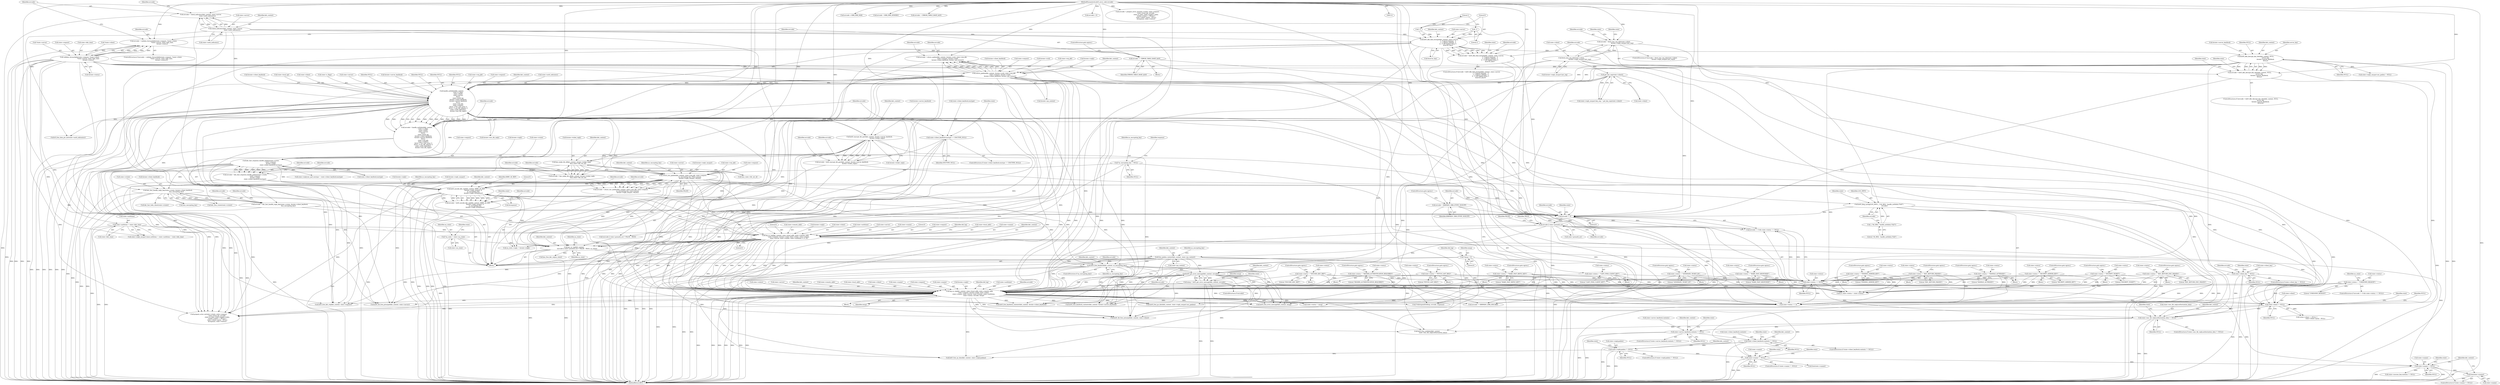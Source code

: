 digraph "0_krb5_ffb35baac6981f9e8914f8f3bffd37f284b85970@API" {
"1001057" [label="(Call,free(state->sname))"];
"1001052" [label="(Call,state->sname != NULL)"];
"1000750" [label="(Call,log_as_req(kdc_context, state->local_addr, state->remote_addr,\n               state->request, &state->reply, state->client, state->cname,\n               state->server, state->sname, state->authtime, 0, 0, 0))"];
"1000677" [label="(Call,krb5_encode_kdc_rep(kdc_context, KRB5_AS_REP,\n                                  &state->reply_encpart, 0,\n                                  as_encrypting_key,\n                                  &state->reply, &response))"];
"1000635" [label="(Call,return_enc_padata(kdc_context, state->req_pkt, state->request,\n                                as_encrypting_key, state->server,\n                                &state->reply_encpart, FALSE))"];
"1000542" [label="(Call,kau_make_tkt_id(kdc_context, &state->ticket_reply,\n                              &au_state->tkt_out_id))"];
"1000521" [label="(Call,krb5_encrypt_tkt_part(kdc_context, &state->server_keyblock,\n                                    &state->ticket_reply))"];
"1000466" [label="(Call,handle_authdata(kdc_context,\n                              state->c_flags,\n                              state->client,\n                              state->server,\n                              NULL,\n                              state->local_tgt,\n                              &state->client_keyblock,\n                              &state->server_keyblock,\n                              NULL,\n                              state->req_pkt,\n                              state->request,\n                              NULL, /* for_user_princ */\n                              NULL, /* enc_tkt_request */\n                              state->auth_indicators,\n                              &state->enc_tkt_reply))"];
"1000413" [label="(Call,return_padata(kdc_context, &state->rock, state->req_pkt,\n                            state->request, &state->reply,\n                            &state->client_keyblock, &state->pa_context))"];
"1000250" [label="(Call,krb5_dbe_decrypt_key_data(kdc_context, NULL,\n                                             server_key,\n                                             &state->server_keyblock,\n                                             NULL))"];
"1000228" [label="(Call,krb5_dbe_find_enctype(kdc_context, state->server,\n                                         -1, /* ignore keytype   */\n                                         -1, /* Ignore salttype  */\n                                         0,  /* Get highest kvno */\n                                         &server_key))"];
"1000198" [label="(Call,check_indicators(kdc_context, state->server,\n                               state->auth_indicators))"];
"1000233" [label="(Call,-1)"];
"1000235" [label="(Call,-1)"];
"1000172" [label="(Call,validate_forwardable(state->request, *state->client,\n                                        *state->server, state->kdc_time,\n                                        &state->status))"];
"1000341" [label="(Call,get_key_exp(state->client))"];
"1000307" [label="(Call,fetch_last_req_info(state->client,\n                                       &state->reply_encpart.last_req))"];
"1000574" [label="(Call,kdc_fast_response_handle_padata(state->rstate,\n                                              state->request,\n                                              &state->reply,\n                                              state->client_keyblock.enctype))"];
"1000447" [label="(Call,state->client_keyblock.enctype == ENCTYPE_NULL)"];
"1000120" [label="(Call,*as_encrypting_key = NULL)"];
"1000386" [label="(Call,state->authtime = state->kdc_time)"];
"1000852" [label="(Call,log_as_req(kdc_context, state->local_addr, state->remote_addr,\n                   state->request, &state->reply, state->client,\n                   state->cname, state->server, state->sname, state->authtime,\n                   state->status, errcode, emsg))"];
"1000837" [label="(Call,krb5_free_keyblock(kdc_context, as_encrypting_key))"];
"1000830" [label="(Call,free_padata_context(kdc_context, state->pa_context))"];
"1000817" [label="(Call,kau_as_req(kdc_context,\n              (errcode || state->preauth_err) ? FALSE : TRUE, au_state))"];
"1000144" [label="(Call,*au_state = state->au_state)"];
"1000844" [label="(Call,krb5_get_error_message(kdc_context, errcode))"];
"1000820" [label="(Call,errcode || state->preauth_err)"];
"1000789" [label="(Call,errcode != 0)"];
"1000460" [label="(Call,errcode = KRB5KDC_ERR_ETYPE_NOSUPP)"];
"1000116" [label="(MethodParameterIn,krb5_error_code errcode)"];
"1000519" [label="(Call,errcode = krb5_encrypt_tkt_part(kdc_context, &state->server_keyblock,\n                                    &state->ticket_reply))"];
"1000612" [label="(Call,errcode = kdc_fast_handle_reply_key(state->rstate, &state->client_keyblock,\n                                        &as_encrypting_key))"];
"1000614" [label="(Call,kdc_fast_handle_reply_key(state->rstate, &state->client_keyblock,\n                                        &as_encrypting_key))"];
"1000411" [label="(Call,errcode = return_padata(kdc_context, &state->rock, state->req_pkt,\n                            state->request, &state->reply,\n                            &state->client_keyblock, &state->pa_context))"];
"1000305" [label="(Call,errcode = fetch_last_req_info(state->client,\n                                       &state->reply_encpart.last_req))"];
"1000196" [label="(Call,errcode = check_indicators(kdc_context, state->server,\n                               state->auth_indicators))"];
"1000192" [label="(Call,errcode += ERROR_TABLE_BASE_krb5)"];
"1000170" [label="(Call,errcode = validate_forwardable(state->request, *state->client,\n                                        *state->server, state->kdc_time,\n                                        &state->status))"];
"1000508" [label="(Call,krb5_klog_syslog(LOG_INFO, _(\"AS_REQ : handle_authdata (%d)\"),\n                         errcode))"];
"1000510" [label="(Call,_(\"AS_REQ : handle_authdata (%d)\"))"];
"1000464" [label="(Call,errcode = handle_authdata(kdc_context,\n                              state->c_flags,\n                              state->client,\n                              state->server,\n                              NULL,\n                              state->local_tgt,\n                              &state->client_keyblock,\n                              &state->server_keyblock,\n                              NULL,\n                              state->req_pkt,\n                              state->request,\n                              NULL, /* for_user_princ */\n                              NULL, /* enc_tkt_request */\n                              state->auth_indicators,\n                              &state->enc_tkt_reply))"];
"1000248" [label="(Call,errcode = krb5_dbe_decrypt_key_data(kdc_context, NULL,\n                                             server_key,\n                                             &state->server_keyblock,\n                                             NULL))"];
"1000675" [label="(Call,errcode = krb5_encode_kdc_rep(kdc_context, KRB5_AS_REP,\n                                  &state->reply_encpart, 0,\n                                  as_encrypting_key,\n                                  &state->reply, &response))"];
"1000226" [label="(Call,errcode = krb5_dbe_find_enctype(kdc_context, state->server,\n                                         -1, /* ignore keytype   */\n                                         -1, /* Ignore salttype  */\n                                         0,  /* Get highest kvno */\n                                         &server_key))"];
"1000572" [label="(Call,errcode = kdc_fast_response_handle_padata(state->rstate,\n                                              state->request,\n                                              &state->reply,\n                                              state->client_keyblock.enctype))"];
"1000633" [label="(Call,errcode = return_enc_padata(kdc_context, state->req_pkt, state->request,\n                                as_encrypting_key, state->server,\n                                &state->reply_encpart, FALSE))"];
"1000540" [label="(Call,errcode = kau_make_tkt_id(kdc_context, &state->ticket_reply,\n                              &au_state->tkt_out_id))"];
"1000655" [label="(Call,state->status = \"KDC_RETURN_ENC_PADATA\")"];
"1000714" [label="(Call,state->status = \"ENCODE_KDC_REP\")"];
"1000209" [label="(Call,state->status = \"HIGHER_AUTHENTICATION_REQUIRED\")"];
"1000318" [label="(Call,state->status = \"FETCH_LAST_REQ\")"];
"1000627" [label="(Call,state->status = \"MAKE_FAST_REPLY_KEY\")"];
"1000555" [label="(Call,state->status = \"GENERATE_TICKET_ID\")"];
"1000593" [label="(Call,state->status = \"MAKE_FAST_RESPONSE\")"];
"1000797" [label="(Call,state->status = \"UNKNOWN_REASON\")"];
"1000241" [label="(Call,state->status = \"FINDING_SERVER_KEY\")"];
"1000440" [label="(Call,state->status = \"KDC_RETURN_PADATA\")"];
"1000455" [label="(Call,state->status = \"CANT_FIND_CLIENT_KEY\")"];
"1000792" [label="(Call,state->status == NULL)"];
"1000513" [label="(Call,state->status = \"HANDLE_AUTHDATA\")"];
"1000260" [label="(Call,state->status = \"DECRYPT_SERVER_KEY\")"];
"1000534" [label="(Call,state->status = \"ENCRYPT_TICKET\")"];
"1000693" [label="(Call,state->client_key != NULL)"];
"1000842" [label="(Call,emsg = krb5_get_error_message(kdc_context, errcode))"];
"1000128" [label="(Call,*emsg = 0)"];
"1001042" [label="(Call,state->cname != NULL)"];
"1001014" [label="(Call,state->reply.padata != NULL)"];
"1001000" [label="(Call,state->client_keyblock.contents != NULL)"];
"1000986" [label="(Call,state->server_keyblock.contents != NULL)"];
"1000971" [label="(Call,state->enc_tkt_reply.authorization_data != NULL)"];
"1000944" [label="(Call,state->client != NULL)"];
"1000697" [label="(Identifier,NULL)"];
"1000790" [label="(Identifier,errcode)"];
"1000612" [label="(Call,errcode = kdc_fast_handle_reply_key(state->rstate, &state->client_keyblock,\n                                        &as_encrypting_key))"];
"1000598" [label="(ControlStructure,goto egress;)"];
"1000979" [label="(Identifier,kdc_context)"];
"1000245" [label="(Literal,\"FINDING_SERVER_KEY\")"];
"1000191" [label="(Block,)"];
"1001147" [label="(Call,krb5_free_kdc_req(kdc_context, state->request))"];
"1000320" [label="(Identifier,state)"];
"1000448" [label="(Call,state->client_keyblock.enctype)"];
"1000176" [label="(Call,*state->client)"];
"1001056" [label="(Identifier,NULL)"];
"1000490" [label="(Call,state->req_pkt)"];
"1000542" [label="(Call,kau_make_tkt_id(kdc_context, &state->ticket_reply,\n                              &au_state->tkt_out_id))"];
"1000830" [label="(Call,free_padata_context(kdc_context, state->pa_context))"];
"1000514" [label="(Call,state->status)"];
"1000196" [label="(Call,errcode = check_indicators(kdc_context, state->server,\n                               state->auth_indicators))"];
"1000882" [label="(Call,state->status)"];
"1000614" [label="(Call,kdc_fast_handle_reply_key(state->rstate, &state->client_keyblock,\n                                        &as_encrypting_key))"];
"1001047" [label="(Call,free(state->cname))"];
"1000508" [label="(Call,krb5_klog_syslog(LOG_INFO, _(\"AS_REQ : handle_authdata (%d)\"),\n                         errcode))"];
"1000817" [label="(Call,kau_as_req(kdc_context,\n              (errcode || state->preauth_err) ? FALSE : TRUE, au_state))"];
"1000306" [label="(Identifier,errcode)"];
"1000493" [label="(Call,state->request)"];
"1000702" [label="(Identifier,state)"];
"1000636" [label="(Identifier,kdc_context)"];
"1000782" [label="(Literal,0)"];
"1000986" [label="(Call,state->server_keyblock.contents != NULL)"];
"1000541" [label="(Identifier,errcode)"];
"1000574" [label="(Call,kdc_fast_response_handle_padata(state->rstate,\n                                              state->request,\n                                              &state->reply,\n                                              state->client_keyblock.enctype))"];
"1000535" [label="(Call,state->status)"];
"1000456" [label="(Call,state->status)"];
"1001000" [label="(Call,state->client_keyblock.contents != NULL)"];
"1000464" [label="(Call,errcode = handle_authdata(kdc_context,\n                              state->c_flags,\n                              state->client,\n                              state->server,\n                              NULL,\n                              state->local_tgt,\n                              &state->client_keyblock,\n                              &state->server_keyblock,\n                              NULL,\n                              state->req_pkt,\n                              state->request,\n                              NULL, /* for_user_princ */\n                              NULL, /* enc_tkt_request */\n                              state->auth_indicators,\n                              &state->enc_tkt_reply))"];
"1000318" [label="(Call,state->status = \"FETCH_LAST_REQ\")"];
"1000971" [label="(Call,state->enc_tkt_reply.authorization_data != NULL)"];
"1000572" [label="(Call,errcode = kdc_fast_response_handle_padata(state->rstate,\n                                              state->request,\n                                              &state->reply,\n                                              state->client_keyblock.enctype))"];
"1001077" [label="(Call,state->session_key.contents != NULL)"];
"1000411" [label="(Call,errcode = return_padata(kdc_context, &state->rock, state->req_pkt,\n                            state->request, &state->reply,\n                            &state->client_keyblock, &state->pa_context))"];
"1000989" [label="(Identifier,state)"];
"1000662" [label="(Call,kdc_fast_hide_client(state->rstate))"];
"1000387" [label="(Call,state->authtime)"];
"1000507" [label="(Block,)"];
"1000651" [label="(Identifier,FALSE)"];
"1001001" [label="(Call,state->client_keyblock.contents)"];
"1000825" [label="(Identifier,FALSE)"];
"1000622" [label="(Call,&as_encrypting_key)"];
"1000130" [label="(Literal,0)"];
"1001021" [label="(Call,krb5_free_pa_data(kdc_context, state->reply.padata))"];
"1001046" [label="(Identifier,NULL)"];
"1000169" [label="(ControlStructure,if ((errcode = validate_forwardable(state->request, *state->client,\n                                        *state->server, state->kdc_time,\n                                        &state->status))))"];
"1000827" [label="(Identifier,au_state)"];
"1000828" [label="(Call,kau_free_kdc_req(au_state))"];
"1000692" [label="(ControlStructure,if (state->client_key != NULL))"];
"1000926" [label="(Call,prepare_error_as(state->rstate, state->request,\n                                       state->local_tgt, errcode,\n                                       state->e_data, state->typed_e_data,\n                                       ((state->client != NULL) ?\n                                        state->client->princ : NULL),\n                                       &response, state->status))"];
"1000945" [label="(Call,state->client)"];
"1000822" [label="(Call,state->preauth_err)"];
"1000429" [label="(Call,&state->client_keyblock)"];
"1000195" [label="(ControlStructure,goto egress;)"];
"1000467" [label="(Identifier,kdc_context)"];
"1000758" [label="(Call,state->request)"];
"1000180" [label="(Call,*state->server)"];
"1000453" [label="(Identifier,ENCTYPE_NULL)"];
"1000253" [label="(Identifier,server_key)"];
"1000120" [label="(Call,*as_encrypting_key = NULL)"];
"1000446" [label="(ControlStructure,if (state->client_keyblock.enctype == ENCTYPE_NULL))"];
"1001015" [label="(Call,state->reply.padata)"];
"1000460" [label="(Call,errcode = KRB5KDC_ERR_ETYPE_NOSUPP)"];
"1000578" [label="(Call,state->request)"];
"1000832" [label="(Call,state->pa_context)"];
"1000543" [label="(Identifier,kdc_context)"];
"1000197" [label="(Identifier,errcode)"];
"1000433" [label="(Call,&state->pa_context)"];
"1001034" [label="(Call,krb5_free_pa_data(kdc_context, state->reply_encpart.enc_padata))"];
"1000265" [label="(ControlStructure,goto egress;)"];
"1001061" [label="(Call,krb5_db_free_principal(kdc_context, state->client))"];
"1000675" [label="(Call,errcode = krb5_encode_kdc_rep(kdc_context, KRB5_AS_REP,\n                                  &state->reply_encpart, 0,\n                                  as_encrypting_key,\n                                  &state->reply, &response))"];
"1000836" [label="(Identifier,as_encrypting_key)"];
"1000506" [label="(Identifier,errcode)"];
"1000517" [label="(Literal,\"HANDLE_AUTHDATA\")"];
"1000838" [label="(Identifier,kdc_context)"];
"1000918" [label="(Call,errcode > KRB_ERR_MAX)"];
"1000802" [label="(Call,au_state->status = state->status)"];
"1000511" [label="(Literal,\"AS_REQ : handle_authdata (%d)\")"];
"1000210" [label="(Call,state->status)"];
"1000258" [label="(Identifier,NULL)"];
"1000593" [label="(Call,state->status = \"MAKE_FAST_RESPONSE\")"];
"1000943" [label="(Call,(state->client != NULL) ?\n                                        state->client->princ : NULL)"];
"1000305" [label="(Call,errcode = fetch_last_req_info(state->client,\n                                       &state->reply_encpart.last_req))"];
"1000404" [label="(Call,state->reply_encpart.enc_padata = NULL)"];
"1000694" [label="(Call,state->client_key)"];
"1000241" [label="(Call,state->status = \"FINDING_SERVER_KEY\")"];
"1000238" [label="(Call,&server_key)"];
"1001143" [label="(Call,kdc_free_rstate(state->rstate))"];
"1000573" [label="(Identifier,errcode)"];
"1000145" [label="(Identifier,au_state)"];
"1000319" [label="(Call,state->status)"];
"1000521" [label="(Call,krb5_encrypt_tkt_part(kdc_context, &state->server_keyblock,\n                                    &state->ticket_reply))"];
"1000171" [label="(Identifier,errcode)"];
"1001003" [label="(Identifier,state)"];
"1000678" [label="(Identifier,kdc_context)"];
"1001017" [label="(Identifier,state)"];
"1000851" [label="(Block,)"];
"1000422" [label="(Call,state->request)"];
"1000655" [label="(Call,state->status = \"KDC_RETURN_ENC_PADATA\")"];
"1000250" [label="(Call,krb5_dbe_decrypt_key_data(kdc_context, NULL,\n                                             server_key,\n                                             &state->server_keyblock,\n                                             NULL))"];
"1000498" [label="(Call,state->auth_indicators)"];
"1001152" [label="(Call,k5_free_data_ptr_list(state->auth_indicators))"];
"1001051" [label="(ControlStructure,if (state->sname != NULL))"];
"1000654" [label="(Block,)"];
"1000125" [label="(Identifier,response)"];
"1000229" [label="(Identifier,kdc_context)"];
"1000625" [label="(Identifier,errcode)"];
"1000254" [label="(Call,&state->server_keyblock)"];
"1000390" [label="(Call,state->kdc_time)"];
"1000440" [label="(Call,state->status = \"KDC_RETURN_PADATA\")"];
"1001058" [label="(Call,state->sname)"];
"1000873" [label="(Call,state->server)"];
"1000804" [label="(Identifier,au_state)"];
"1001049" [label="(Identifier,state)"];
"1000853" [label="(Identifier,kdc_context)"];
"1001053" [label="(Call,state->sname)"];
"1000512" [label="(Identifier,errcode)"];
"1000789" [label="(Call,errcode != 0)"];
"1000794" [label="(Identifier,state)"];
"1000591" [label="(Identifier,errcode)"];
"1000515" [label="(Identifier,state)"];
"1000676" [label="(Identifier,errcode)"];
"1001007" [label="(Call,krb5_free_keyblock_contents(kdc_context, &state->client_keyblock))"];
"1000599" [label="(Call,state->reply.enc_part.enctype = state->client_keyblock.enctype)"];
"1000679" [label="(Identifier,KRB5_AS_REP)"];
"1000784" [label="(Identifier,did_log)"];
"1000555" [label="(Call,state->status = \"GENERATE_TICKET_ID\")"];
"1000236" [label="(Literal,1)"];
"1000510" [label="(Call,_(\"AS_REQ : handle_authdata (%d)\"))"];
"1000323" [label="(ControlStructure,goto egress;)"];
"1001014" [label="(Call,state->reply.padata != NULL)"];
"1000307" [label="(Call,fetch_last_req_info(state->client,\n                                       &state->reply_encpart.last_req))"];
"1000695" [label="(Identifier,state)"];
"1000752" [label="(Call,state->local_addr)"];
"1000597" [label="(Literal,\"MAKE_FAST_RESPONSE\")"];
"1000826" [label="(Identifier,TRUE)"];
"1000259" [label="(Block,)"];
"1000846" [label="(Identifier,errcode)"];
"1001059" [label="(Identifier,state)"];
"1000117" [label="(Block,)"];
"1000921" [label="(Call,errcode = KRB_ERR_GENERIC)"];
"1000240" [label="(Block,)"];
"1000457" [label="(Identifier,state)"];
"1000129" [label="(Identifier,emsg)"];
"1000999" [label="(ControlStructure,if (state->client_keyblock.contents != NULL))"];
"1001041" [label="(ControlStructure,if (state->cname != NULL))"];
"1000225" [label="(ControlStructure,if ((errcode = krb5_dbe_find_enctype(kdc_context, state->server,\n                                         -1, /* ignore keytype   */\n                                         -1, /* Ignore salttype  */\n                                         0,  /* Get highest kvno */\n                                         &server_key))))"];
"1000187" [label="(Call,&state->status)"];
"1000774" [label="(Call,state->sname)"];
"1000481" [label="(Call,&state->client_keyblock)"];
"1000712" [label="(Identifier,errcode)"];
"1000445" [label="(ControlStructure,goto egress;)"];
"1000713" [label="(Block,)"];
"1000264" [label="(Literal,\"DECRYPT_SERVER_KEY\")"];
"1001042" [label="(Call,state->cname != NULL)"];
"1001057" [label="(Call,free(state->sname))"];
"1000466" [label="(Call,handle_authdata(kdc_context,\n                              state->c_flags,\n                              state->client,\n                              state->server,\n                              NULL,\n                              state->local_tgt,\n                              &state->client_keyblock,\n                              &state->server_keyblock,\n                              NULL,\n                              state->req_pkt,\n                              state->request,\n                              NULL, /* for_user_princ */\n                              NULL, /* enc_tkt_request */\n                              state->auth_indicators,\n                              &state->enc_tkt_reply))"];
"1000519" [label="(Call,errcode = krb5_encrypt_tkt_part(kdc_context, &state->server_keyblock,\n                                    &state->ticket_reply))"];
"1000581" [label="(Call,&state->reply)"];
"1000796" [label="(Identifier,NULL)"];
"1000900" [label="(Call,state->status = emsg)"];
"1000977" [label="(Identifier,NULL)"];
"1000791" [label="(Literal,0)"];
"1001066" [label="(Call,krb5_db_free_principal(kdc_context, state->server))"];
"1000653" [label="(Identifier,errcode)"];
"1000459" [label="(Literal,\"CANT_FIND_CLIENT_KEY\")"];
"1000146" [label="(Call,state->au_state)"];
"1000539" [label="(ControlStructure,goto egress;)"];
"1000554" [label="(Block,)"];
"1000415" [label="(Call,&state->rock)"];
"1000465" [label="(Identifier,errcode)"];
"1000751" [label="(Identifier,kdc_context)"];
"1000447" [label="(Call,state->client_keyblock.enctype == ENCTYPE_NULL)"];
"1000857" [label="(Call,state->remote_addr)"];
"1000262" [label="(Identifier,state)"];
"1000910" [label="(Call,errcode -= ERROR_TABLE_BASE_krb5)"];
"1000787" [label="(ControlStructure,if (errcode != 0 && state->status == NULL))"];
"1000951" [label="(Identifier,state)"];
"1000341" [label="(Call,get_key_exp(state->client))"];
"1000631" [label="(Literal,\"MAKE_FAST_REPLY_KEY\")"];
"1000462" [label="(Identifier,KRB5KDC_ERR_ETYPE_NOSUPP)"];
"1000173" [label="(Call,state->request)"];
"1001020" [label="(Identifier,NULL)"];
"1000829" [label="(Identifier,au_state)"];
"1000335" [label="(Call,state->reply_encpart.key_exp = get_key_exp(state->client))"];
"1000985" [label="(ControlStructure,if (state->server_keyblock.contents != NULL))"];
"1000193" [label="(Identifier,errcode)"];
"1000252" [label="(Identifier,NULL)"];
"1000718" [label="(Literal,\"ENCODE_KDC_REP\")"];
"1000993" [label="(Call,krb5_free_keyblock_contents(kdc_context, &state->server_keyblock))"];
"1000684" [label="(Literal,0)"];
"1000837" [label="(Call,krb5_free_keyblock(kdc_context, as_encrypting_key))"];
"1000970" [label="(ControlStructure,if (state->enc_tkt_reply.authorization_data != NULL))"];
"1000972" [label="(Call,state->enc_tkt_reply.authorization_data)"];
"1000441" [label="(Call,state->status)"];
"1001022" [label="(Identifier,kdc_context)"];
"1000659" [label="(Literal,\"KDC_RETURN_ENC_PADATA\")"];
"1000780" [label="(Literal,0)"];
"1000150" [label="(Identifier,state)"];
"1000249" [label="(Identifier,errcode)"];
"1000478" [label="(Call,state->local_tgt)"];
"1000378" [label="(Call,state->reply_encpart.times.authtime = state->authtime = state->kdc_time)"];
"1000538" [label="(Literal,\"ENCRYPT_TICKET\")"];
"1000915" [label="(Call,errcode < 0)"];
"1000954" [label="(Identifier,NULL)"];
"1000686" [label="(Call,&state->reply)"];
"1000992" [label="(Identifier,NULL)"];
"1000854" [label="(Call,state->local_addr)"];
"1000471" [label="(Call,state->client)"];
"1000230" [label="(Call,state->server)"];
"1000419" [label="(Call,state->req_pkt)"];
"1000172" [label="(Call,validate_forwardable(state->request, *state->client,\n                                        *state->server, state->kdc_time,\n                                        &state->status))"];
"1000327" [label="(Identifier,state)"];
"1000843" [label="(Identifier,emsg)"];
"1000438" [label="(Identifier,errcode)"];
"1000840" [label="(ControlStructure,if (errcode))"];
"1000228" [label="(Call,krb5_dbe_find_enctype(kdc_context, state->server,\n                                         -1, /* ignore keytype   */\n                                         -1, /* Ignore salttype  */\n                                         0,  /* Get highest kvno */\n                                         &server_key))"];
"1000844" [label="(Call,krb5_get_error_message(kdc_context, errcode))"];
"1000594" [label="(Call,state->status)"];
"1000522" [label="(Identifier,kdc_context)"];
"1000613" [label="(Identifier,errcode)"];
"1000627" [label="(Call,state->status = \"MAKE_FAST_REPLY_KEY\")"];
"1000820" [label="(Call,errcode || state->preauth_err)"];
"1000518" [label="(ControlStructure,goto egress;)"];
"1000755" [label="(Call,state->remote_addr)"];
"1000867" [label="(Call,state->client)"];
"1000559" [label="(Literal,\"GENERATE_TICKET_ID\")"];
"1000261" [label="(Call,state->status)"];
"1000243" [label="(Identifier,state)"];
"1000532" [label="(Identifier,errcode)"];
"1000978" [label="(Call,krb5_free_authdata(kdc_context,\n                           state->enc_tkt_reply.authorization_data))"];
"1000203" [label="(Call,state->auth_indicators)"];
"1000761" [label="(Call,&state->reply)"];
"1000468" [label="(Call,state->c_flags)"];
"1000842" [label="(Call,emsg = krb5_get_error_message(kdc_context, errcode))"];
"1000412" [label="(Identifier,errcode)"];
"1000523" [label="(Call,&state->server_keyblock)"];
"1000260" [label="(Call,state->status = \"DECRYPT_SERVER_KEY\")"];
"1000184" [label="(Call,state->kdc_time)"];
"1000715" [label="(Call,state->status)"];
"1000797" [label="(Call,state->status = \"UNKNOWN_REASON\")"];
"1000643" [label="(Identifier,as_encrypting_key)"];
"1000235" [label="(Call,-1)"];
"1000906" [label="(Call,errcode != KRB5KDC_ERR_DISCARD)"];
"1000474" [label="(Call,state->server)"];
"1000342" [label="(Call,state->client)"];
"1000634" [label="(Identifier,errcode)"];
"1000948" [label="(Identifier,NULL)"];
"1000311" [label="(Call,&state->reply_encpart.last_req)"];
"1000845" [label="(Identifier,kdc_context)"];
"1000852" [label="(Call,log_as_req(kdc_context, state->local_addr, state->remote_addr,\n                   state->request, &state->reply, state->client,\n                   state->cname, state->server, state->sname, state->authtime,\n                   state->status, errcode, emsg))"];
"1001043" [label="(Call,state->cname)"];
"1000798" [label="(Call,state->status)"];
"1000628" [label="(Call,state->status)"];
"1000209" [label="(Call,state->status = \"HIGHER_AUTHENTICATION_REQUIRED\")"];
"1000553" [label="(Identifier,errcode)"];
"1000849" [label="(Identifier,state)"];
"1000322" [label="(Literal,\"FETCH_LAST_REQ\")"];
"1000585" [label="(Call,state->client_keyblock.enctype)"];
"1000477" [label="(Identifier,NULL)"];
"1000987" [label="(Call,state->server_keyblock.contents)"];
"1000560" [label="(ControlStructure,goto egress;)"];
"1001031" [label="(Identifier,state)"];
"1000513" [label="(Call,state->status = \"HANDLE_AUTHDATA\")"];
"1000509" [label="(Identifier,LOG_INFO)"];
"1000592" [label="(Block,)"];
"1000248" [label="(Call,errcode = krb5_dbe_decrypt_key_data(kdc_context, NULL,\n                                             server_key,\n                                             &state->server_keyblock,\n                                             NULL))"];
"1000198" [label="(Call,check_indicators(kdc_context, state->server,\n                               state->auth_indicators))"];
"1000269" [label="(Identifier,state)"];
"1000765" [label="(Call,state->client)"];
"1000821" [label="(Identifier,errcode)"];
"1000386" [label="(Call,state->authtime = state->kdc_time)"];
"1000894" [label="(Call,state->status == 0)"];
"1000870" [label="(Call,state->cname)"];
"1000425" [label="(Call,&state->reply)"];
"1000924" [label="(Call,errcode = prepare_error_as(state->rstate, state->request,\n                                       state->local_tgt, errcode,\n                                       state->e_data, state->typed_e_data,\n                                       ((state->client != NULL) ?\n                                        state->client->princ : NULL),\n                                       &response, state->status))"];
"1000967" [label="(Call,krb5_free_error_message(kdc_context, emsg))"];
"1000685" [label="(Identifier,as_encrypting_key)"];
"1000788" [label="(Call,errcode != 0 && state->status == NULL)"];
"1000886" [label="(Identifier,emsg)"];
"1000533" [label="(Block,)"];
"1000208" [label="(Block,)"];
"1000548" [label="(Call,&au_state->tkt_out_id)"];
"1000308" [label="(Call,state->client)"];
"1001162" [label="(Call,(*oldrespond)(oldarg, errcode, response))"];
"1000414" [label="(Identifier,kdc_context)"];
"1000226" [label="(Call,errcode = krb5_dbe_find_enctype(kdc_context, state->server,\n                                         -1, /* ignore keytype   */\n                                         -1, /* Ignore salttype  */\n                                         0,  /* Get highest kvno */\n                                         &server_key))"];
"1000455" [label="(Call,state->status = \"CANT_FIND_CLIENT_KEY\")"];
"1000501" [label="(Call,&state->enc_tkt_reply)"];
"1001054" [label="(Identifier,state)"];
"1000644" [label="(Call,state->server)"];
"1000116" [label="(MethodParameterIn,krb5_error_code errcode)"];
"1000461" [label="(Identifier,errcode)"];
"1000618" [label="(Call,&state->client_keyblock)"];
"1000213" [label="(Literal,\"HIGHER_AUTHENTICATION_REQUIRED\")"];
"1000777" [label="(Call,state->authtime)"];
"1000199" [label="(Identifier,kdc_context)"];
"1000818" [label="(Identifier,kdc_context)"];
"1000192" [label="(Call,errcode += ERROR_TABLE_BASE_krb5)"];
"1000656" [label="(Call,state->status)"];
"1000831" [label="(Identifier,kdc_context)"];
"1000750" [label="(Call,log_as_req(kdc_context, state->local_addr, state->remote_addr,\n               state->request, &state->reply, state->client, state->cname,\n               state->server, state->sname, state->authtime, 0, 0, 0))"];
"1000527" [label="(Call,&state->ticket_reply)"];
"1000304" [label="(ControlStructure,if ((errcode = fetch_last_req_info(state->client,\n                                       &state->reply_encpart.last_req))))"];
"1000439" [label="(Block,)"];
"1000994" [label="(Identifier,kdc_context)"];
"1000677" [label="(Call,krb5_encode_kdc_rep(kdc_context, KRB5_AS_REP,\n                                  &state->reply_encpart, 0,\n                                  as_encrypting_key,\n                                  &state->reply, &response))"];
"1000485" [label="(Call,&state->server_keyblock)"];
"1000801" [label="(Literal,\"UNKNOWN_REASON\")"];
"1000860" [label="(Call,state->request)"];
"1000463" [label="(ControlStructure,goto egress;)"];
"1000876" [label="(Call,state->sname)"];
"1000534" [label="(Call,state->status = \"ENCRYPT_TICKET\")"];
"1000771" [label="(Call,state->server)"];
"1000540" [label="(Call,errcode = kau_make_tkt_id(kdc_context, &state->ticket_reply,\n                              &au_state->tkt_out_id))"];
"1000497" [label="(Identifier,NULL)"];
"1000454" [label="(Block,)"];
"1000693" [label="(Call,state->client_key != NULL)"];
"1000863" [label="(Call,&state->reply)"];
"1000793" [label="(Call,state->status)"];
"1000635" [label="(Call,return_enc_padata(kdc_context, state->req_pkt, state->request,\n                                as_encrypting_key, state->server,\n                                &state->reply_encpart, FALSE))"];
"1000719" [label="(ControlStructure,goto egress;)"];
"1000647" [label="(Call,&state->reply_encpart)"];
"1000170" [label="(Call,errcode = validate_forwardable(state->request, *state->client,\n                                        *state->server, state->kdc_time,\n                                        &state->status))"];
"1000660" [label="(ControlStructure,goto egress;)"];
"1001166" [label="(MethodReturn,RET)"];
"1000944" [label="(Call,state->client != NULL)"];
"1000835" [label="(ControlStructure,if (as_encrypting_key))"];
"1000714" [label="(Call,state->status = \"ENCODE_KDC_REP\")"];
"1001006" [label="(Identifier,NULL)"];
"1000233" [label="(Call,-1)"];
"1000575" [label="(Call,state->rstate)"];
"1000207" [label="(Identifier,errcode)"];
"1000237" [label="(Literal,0)"];
"1000251" [label="(Identifier,kdc_context)"];
"1000520" [label="(Identifier,errcode)"];
"1000792" [label="(Call,state->status == NULL)"];
"1000128" [label="(Call,*emsg = 0)"];
"1000841" [label="(Identifier,errcode)"];
"1000615" [label="(Call,state->rstate)"];
"1000690" [label="(Call,&response)"];
"1000413" [label="(Call,return_padata(kdc_context, &state->rock, state->req_pkt,\n                            state->request, &state->reply,\n                            &state->client_keyblock, &state->pa_context))"];
"1000317" [label="(Block,)"];
"1000122" [label="(Identifier,NULL)"];
"1000496" [label="(Identifier,NULL)"];
"1000247" [label="(ControlStructure,if ((errcode = krb5_dbe_decrypt_key_data(kdc_context, NULL,\n                                             server_key,\n                                             &state->server_keyblock,\n                                             NULL))))"];
"1000200" [label="(Call,state->server)"];
"1000888" [label="(Identifier,did_log)"];
"1000121" [label="(Identifier,as_encrypting_key)"];
"1000819" [label="(Call,(errcode || state->preauth_err) ? FALSE : TRUE)"];
"1000633" [label="(Call,errcode = return_enc_padata(kdc_context, state->req_pkt, state->request,\n                                as_encrypting_key, state->server,\n                                &state->reply_encpart, FALSE))"];
"1000626" [label="(Block,)"];
"1000144" [label="(Call,*au_state = state->au_state)"];
"1000234" [label="(Literal,1)"];
"1000680" [label="(Call,&state->reply_encpart)"];
"1000246" [label="(ControlStructure,goto egress;)"];
"1000839" [label="(Identifier,as_encrypting_key)"];
"1000768" [label="(Call,state->cname)"];
"1000809" [label="(Call,au_state->reply = &state->reply)"];
"1000781" [label="(Literal,0)"];
"1000194" [label="(Identifier,ERROR_TABLE_BASE_krb5)"];
"1000214" [label="(ControlStructure,goto egress;)"];
"1000444" [label="(Literal,\"KDC_RETURN_PADATA\")"];
"1001013" [label="(ControlStructure,if (state->reply.padata != NULL))"];
"1001052" [label="(Call,state->sname != NULL)"];
"1000489" [label="(Identifier,NULL)"];
"1000556" [label="(Call,state->status)"];
"1000242" [label="(Call,state->status)"];
"1001008" [label="(Identifier,kdc_context)"];
"1000879" [label="(Call,state->authtime)"];
"1000133" [label="(Identifier,did_log)"];
"1000885" [label="(Identifier,errcode)"];
"1000632" [label="(ControlStructure,goto egress;)"];
"1000544" [label="(Call,&state->ticket_reply)"];
"1000637" [label="(Call,state->req_pkt)"];
"1000227" [label="(Identifier,errcode)"];
"1001062" [label="(Identifier,kdc_context)"];
"1000640" [label="(Call,state->request)"];
"1001057" -> "1001051"  [label="AST: "];
"1001057" -> "1001058"  [label="CFG: "];
"1001058" -> "1001057"  [label="AST: "];
"1001062" -> "1001057"  [label="CFG: "];
"1001057" -> "1001166"  [label="DDG: "];
"1001052" -> "1001057"  [label="DDG: "];
"1001052" -> "1001051"  [label="AST: "];
"1001052" -> "1001056"  [label="CFG: "];
"1001053" -> "1001052"  [label="AST: "];
"1001056" -> "1001052"  [label="AST: "];
"1001059" -> "1001052"  [label="CFG: "];
"1001062" -> "1001052"  [label="CFG: "];
"1001052" -> "1001166"  [label="DDG: "];
"1001052" -> "1001166"  [label="DDG: "];
"1000750" -> "1001052"  [label="DDG: "];
"1000852" -> "1001052"  [label="DDG: "];
"1001042" -> "1001052"  [label="DDG: "];
"1001052" -> "1001077"  [label="DDG: "];
"1000750" -> "1000117"  [label="AST: "];
"1000750" -> "1000782"  [label="CFG: "];
"1000751" -> "1000750"  [label="AST: "];
"1000752" -> "1000750"  [label="AST: "];
"1000755" -> "1000750"  [label="AST: "];
"1000758" -> "1000750"  [label="AST: "];
"1000761" -> "1000750"  [label="AST: "];
"1000765" -> "1000750"  [label="AST: "];
"1000768" -> "1000750"  [label="AST: "];
"1000771" -> "1000750"  [label="AST: "];
"1000774" -> "1000750"  [label="AST: "];
"1000777" -> "1000750"  [label="AST: "];
"1000780" -> "1000750"  [label="AST: "];
"1000781" -> "1000750"  [label="AST: "];
"1000782" -> "1000750"  [label="AST: "];
"1000784" -> "1000750"  [label="CFG: "];
"1000750" -> "1001166"  [label="DDG: "];
"1000750" -> "1001166"  [label="DDG: "];
"1000750" -> "1001166"  [label="DDG: "];
"1000750" -> "1001166"  [label="DDG: "];
"1000677" -> "1000750"  [label="DDG: "];
"1000677" -> "1000750"  [label="DDG: "];
"1000635" -> "1000750"  [label="DDG: "];
"1000635" -> "1000750"  [label="DDG: "];
"1000466" -> "1000750"  [label="DDG: "];
"1000386" -> "1000750"  [label="DDG: "];
"1000750" -> "1000809"  [label="DDG: "];
"1000750" -> "1000817"  [label="DDG: "];
"1000750" -> "1000852"  [label="DDG: "];
"1000750" -> "1000852"  [label="DDG: "];
"1000750" -> "1000852"  [label="DDG: "];
"1000750" -> "1000852"  [label="DDG: "];
"1000750" -> "1000852"  [label="DDG: "];
"1000750" -> "1000852"  [label="DDG: "];
"1000750" -> "1000852"  [label="DDG: "];
"1000750" -> "1000852"  [label="DDG: "];
"1000750" -> "1000852"  [label="DDG: "];
"1000750" -> "1000926"  [label="DDG: "];
"1000750" -> "1000944"  [label="DDG: "];
"1000750" -> "1001042"  [label="DDG: "];
"1000750" -> "1001061"  [label="DDG: "];
"1000750" -> "1001066"  [label="DDG: "];
"1000750" -> "1001147"  [label="DDG: "];
"1000677" -> "1000675"  [label="AST: "];
"1000677" -> "1000690"  [label="CFG: "];
"1000678" -> "1000677"  [label="AST: "];
"1000679" -> "1000677"  [label="AST: "];
"1000680" -> "1000677"  [label="AST: "];
"1000684" -> "1000677"  [label="AST: "];
"1000685" -> "1000677"  [label="AST: "];
"1000686" -> "1000677"  [label="AST: "];
"1000690" -> "1000677"  [label="AST: "];
"1000675" -> "1000677"  [label="CFG: "];
"1000677" -> "1001166"  [label="DDG: "];
"1000677" -> "1001166"  [label="DDG: "];
"1000677" -> "1001166"  [label="DDG: "];
"1000677" -> "1001166"  [label="DDG: "];
"1000677" -> "1000675"  [label="DDG: "];
"1000677" -> "1000675"  [label="DDG: "];
"1000677" -> "1000675"  [label="DDG: "];
"1000677" -> "1000675"  [label="DDG: "];
"1000677" -> "1000675"  [label="DDG: "];
"1000677" -> "1000675"  [label="DDG: "];
"1000677" -> "1000675"  [label="DDG: "];
"1000635" -> "1000677"  [label="DDG: "];
"1000635" -> "1000677"  [label="DDG: "];
"1000635" -> "1000677"  [label="DDG: "];
"1000574" -> "1000677"  [label="DDG: "];
"1000677" -> "1000809"  [label="DDG: "];
"1000677" -> "1000817"  [label="DDG: "];
"1000677" -> "1000837"  [label="DDG: "];
"1000677" -> "1000852"  [label="DDG: "];
"1000677" -> "1000926"  [label="DDG: "];
"1000635" -> "1000633"  [label="AST: "];
"1000635" -> "1000651"  [label="CFG: "];
"1000636" -> "1000635"  [label="AST: "];
"1000637" -> "1000635"  [label="AST: "];
"1000640" -> "1000635"  [label="AST: "];
"1000643" -> "1000635"  [label="AST: "];
"1000644" -> "1000635"  [label="AST: "];
"1000647" -> "1000635"  [label="AST: "];
"1000651" -> "1000635"  [label="AST: "];
"1000633" -> "1000635"  [label="CFG: "];
"1000635" -> "1001166"  [label="DDG: "];
"1000635" -> "1001166"  [label="DDG: "];
"1000635" -> "1001166"  [label="DDG: "];
"1000635" -> "1000633"  [label="DDG: "];
"1000635" -> "1000633"  [label="DDG: "];
"1000635" -> "1000633"  [label="DDG: "];
"1000635" -> "1000633"  [label="DDG: "];
"1000635" -> "1000633"  [label="DDG: "];
"1000635" -> "1000633"  [label="DDG: "];
"1000635" -> "1000633"  [label="DDG: "];
"1000542" -> "1000635"  [label="DDG: "];
"1000466" -> "1000635"  [label="DDG: "];
"1000466" -> "1000635"  [label="DDG: "];
"1000574" -> "1000635"  [label="DDG: "];
"1000120" -> "1000635"  [label="DDG: "];
"1000635" -> "1000817"  [label="DDG: "];
"1000635" -> "1000817"  [label="DDG: "];
"1000635" -> "1000819"  [label="DDG: "];
"1000635" -> "1000837"  [label="DDG: "];
"1000635" -> "1000852"  [label="DDG: "];
"1000635" -> "1000852"  [label="DDG: "];
"1000635" -> "1000926"  [label="DDG: "];
"1000635" -> "1001066"  [label="DDG: "];
"1000635" -> "1001147"  [label="DDG: "];
"1000542" -> "1000540"  [label="AST: "];
"1000542" -> "1000548"  [label="CFG: "];
"1000543" -> "1000542"  [label="AST: "];
"1000544" -> "1000542"  [label="AST: "];
"1000548" -> "1000542"  [label="AST: "];
"1000540" -> "1000542"  [label="CFG: "];
"1000542" -> "1001166"  [label="DDG: "];
"1000542" -> "1001166"  [label="DDG: "];
"1000542" -> "1000540"  [label="DDG: "];
"1000542" -> "1000540"  [label="DDG: "];
"1000542" -> "1000540"  [label="DDG: "];
"1000521" -> "1000542"  [label="DDG: "];
"1000521" -> "1000542"  [label="DDG: "];
"1000542" -> "1000817"  [label="DDG: "];
"1000521" -> "1000519"  [label="AST: "];
"1000521" -> "1000527"  [label="CFG: "];
"1000522" -> "1000521"  [label="AST: "];
"1000523" -> "1000521"  [label="AST: "];
"1000527" -> "1000521"  [label="AST: "];
"1000519" -> "1000521"  [label="CFG: "];
"1000521" -> "1001166"  [label="DDG: "];
"1000521" -> "1001166"  [label="DDG: "];
"1000521" -> "1000519"  [label="DDG: "];
"1000521" -> "1000519"  [label="DDG: "];
"1000521" -> "1000519"  [label="DDG: "];
"1000466" -> "1000521"  [label="DDG: "];
"1000466" -> "1000521"  [label="DDG: "];
"1000521" -> "1000817"  [label="DDG: "];
"1000521" -> "1000993"  [label="DDG: "];
"1000466" -> "1000464"  [label="AST: "];
"1000466" -> "1000501"  [label="CFG: "];
"1000467" -> "1000466"  [label="AST: "];
"1000468" -> "1000466"  [label="AST: "];
"1000471" -> "1000466"  [label="AST: "];
"1000474" -> "1000466"  [label="AST: "];
"1000477" -> "1000466"  [label="AST: "];
"1000478" -> "1000466"  [label="AST: "];
"1000481" -> "1000466"  [label="AST: "];
"1000485" -> "1000466"  [label="AST: "];
"1000489" -> "1000466"  [label="AST: "];
"1000490" -> "1000466"  [label="AST: "];
"1000493" -> "1000466"  [label="AST: "];
"1000496" -> "1000466"  [label="AST: "];
"1000497" -> "1000466"  [label="AST: "];
"1000498" -> "1000466"  [label="AST: "];
"1000501" -> "1000466"  [label="AST: "];
"1000464" -> "1000466"  [label="CFG: "];
"1000466" -> "1001166"  [label="DDG: "];
"1000466" -> "1001166"  [label="DDG: "];
"1000466" -> "1001166"  [label="DDG: "];
"1000466" -> "1001166"  [label="DDG: "];
"1000466" -> "1001166"  [label="DDG: "];
"1000466" -> "1001166"  [label="DDG: "];
"1000466" -> "1000464"  [label="DDG: "];
"1000466" -> "1000464"  [label="DDG: "];
"1000466" -> "1000464"  [label="DDG: "];
"1000466" -> "1000464"  [label="DDG: "];
"1000466" -> "1000464"  [label="DDG: "];
"1000466" -> "1000464"  [label="DDG: "];
"1000466" -> "1000464"  [label="DDG: "];
"1000466" -> "1000464"  [label="DDG: "];
"1000466" -> "1000464"  [label="DDG: "];
"1000466" -> "1000464"  [label="DDG: "];
"1000466" -> "1000464"  [label="DDG: "];
"1000466" -> "1000464"  [label="DDG: "];
"1000413" -> "1000466"  [label="DDG: "];
"1000413" -> "1000466"  [label="DDG: "];
"1000413" -> "1000466"  [label="DDG: "];
"1000413" -> "1000466"  [label="DDG: "];
"1000341" -> "1000466"  [label="DDG: "];
"1000228" -> "1000466"  [label="DDG: "];
"1000250" -> "1000466"  [label="DDG: "];
"1000250" -> "1000466"  [label="DDG: "];
"1000198" -> "1000466"  [label="DDG: "];
"1000466" -> "1000574"  [label="DDG: "];
"1000466" -> "1000614"  [label="DDG: "];
"1000466" -> "1000693"  [label="DDG: "];
"1000466" -> "1000792"  [label="DDG: "];
"1000466" -> "1000817"  [label="DDG: "];
"1000466" -> "1000852"  [label="DDG: "];
"1000466" -> "1000852"  [label="DDG: "];
"1000466" -> "1000852"  [label="DDG: "];
"1000466" -> "1000926"  [label="DDG: "];
"1000466" -> "1000926"  [label="DDG: "];
"1000466" -> "1000944"  [label="DDG: "];
"1000466" -> "1000944"  [label="DDG: "];
"1000466" -> "1000971"  [label="DDG: "];
"1000466" -> "1000993"  [label="DDG: "];
"1000466" -> "1001007"  [label="DDG: "];
"1000466" -> "1001061"  [label="DDG: "];
"1000466" -> "1001066"  [label="DDG: "];
"1000466" -> "1001147"  [label="DDG: "];
"1000466" -> "1001152"  [label="DDG: "];
"1000413" -> "1000411"  [label="AST: "];
"1000413" -> "1000433"  [label="CFG: "];
"1000414" -> "1000413"  [label="AST: "];
"1000415" -> "1000413"  [label="AST: "];
"1000419" -> "1000413"  [label="AST: "];
"1000422" -> "1000413"  [label="AST: "];
"1000425" -> "1000413"  [label="AST: "];
"1000429" -> "1000413"  [label="AST: "];
"1000433" -> "1000413"  [label="AST: "];
"1000411" -> "1000413"  [label="CFG: "];
"1000413" -> "1001166"  [label="DDG: "];
"1000413" -> "1001166"  [label="DDG: "];
"1000413" -> "1001166"  [label="DDG: "];
"1000413" -> "1001166"  [label="DDG: "];
"1000413" -> "1000411"  [label="DDG: "];
"1000413" -> "1000411"  [label="DDG: "];
"1000413" -> "1000411"  [label="DDG: "];
"1000413" -> "1000411"  [label="DDG: "];
"1000413" -> "1000411"  [label="DDG: "];
"1000413" -> "1000411"  [label="DDG: "];
"1000413" -> "1000411"  [label="DDG: "];
"1000250" -> "1000413"  [label="DDG: "];
"1000172" -> "1000413"  [label="DDG: "];
"1000413" -> "1000574"  [label="DDG: "];
"1000413" -> "1000809"  [label="DDG: "];
"1000413" -> "1000817"  [label="DDG: "];
"1000413" -> "1000830"  [label="DDG: "];
"1000413" -> "1000852"  [label="DDG: "];
"1000413" -> "1000852"  [label="DDG: "];
"1000413" -> "1000926"  [label="DDG: "];
"1000413" -> "1001007"  [label="DDG: "];
"1000413" -> "1001147"  [label="DDG: "];
"1000250" -> "1000248"  [label="AST: "];
"1000250" -> "1000258"  [label="CFG: "];
"1000251" -> "1000250"  [label="AST: "];
"1000252" -> "1000250"  [label="AST: "];
"1000253" -> "1000250"  [label="AST: "];
"1000254" -> "1000250"  [label="AST: "];
"1000258" -> "1000250"  [label="AST: "];
"1000248" -> "1000250"  [label="CFG: "];
"1000250" -> "1001166"  [label="DDG: "];
"1000250" -> "1001166"  [label="DDG: "];
"1000250" -> "1000248"  [label="DDG: "];
"1000250" -> "1000248"  [label="DDG: "];
"1000250" -> "1000248"  [label="DDG: "];
"1000250" -> "1000248"  [label="DDG: "];
"1000228" -> "1000250"  [label="DDG: "];
"1000250" -> "1000404"  [label="DDG: "];
"1000250" -> "1000792"  [label="DDG: "];
"1000250" -> "1000817"  [label="DDG: "];
"1000250" -> "1000944"  [label="DDG: "];
"1000250" -> "1000971"  [label="DDG: "];
"1000250" -> "1000993"  [label="DDG: "];
"1000228" -> "1000226"  [label="AST: "];
"1000228" -> "1000238"  [label="CFG: "];
"1000229" -> "1000228"  [label="AST: "];
"1000230" -> "1000228"  [label="AST: "];
"1000233" -> "1000228"  [label="AST: "];
"1000235" -> "1000228"  [label="AST: "];
"1000237" -> "1000228"  [label="AST: "];
"1000238" -> "1000228"  [label="AST: "];
"1000226" -> "1000228"  [label="CFG: "];
"1000228" -> "1001166"  [label="DDG: "];
"1000228" -> "1001166"  [label="DDG: "];
"1000228" -> "1000226"  [label="DDG: "];
"1000228" -> "1000226"  [label="DDG: "];
"1000228" -> "1000226"  [label="DDG: "];
"1000228" -> "1000226"  [label="DDG: "];
"1000228" -> "1000226"  [label="DDG: "];
"1000198" -> "1000228"  [label="DDG: "];
"1000198" -> "1000228"  [label="DDG: "];
"1000233" -> "1000228"  [label="DDG: "];
"1000235" -> "1000228"  [label="DDG: "];
"1000228" -> "1000817"  [label="DDG: "];
"1000228" -> "1000852"  [label="DDG: "];
"1000228" -> "1001066"  [label="DDG: "];
"1000198" -> "1000196"  [label="AST: "];
"1000198" -> "1000203"  [label="CFG: "];
"1000199" -> "1000198"  [label="AST: "];
"1000200" -> "1000198"  [label="AST: "];
"1000203" -> "1000198"  [label="AST: "];
"1000196" -> "1000198"  [label="CFG: "];
"1000198" -> "1000196"  [label="DDG: "];
"1000198" -> "1000196"  [label="DDG: "];
"1000198" -> "1000196"  [label="DDG: "];
"1000198" -> "1000817"  [label="DDG: "];
"1000198" -> "1000852"  [label="DDG: "];
"1000198" -> "1001066"  [label="DDG: "];
"1000198" -> "1001152"  [label="DDG: "];
"1000233" -> "1000234"  [label="CFG: "];
"1000234" -> "1000233"  [label="AST: "];
"1000236" -> "1000233"  [label="CFG: "];
"1000235" -> "1000236"  [label="CFG: "];
"1000236" -> "1000235"  [label="AST: "];
"1000237" -> "1000235"  [label="CFG: "];
"1000172" -> "1000170"  [label="AST: "];
"1000172" -> "1000187"  [label="CFG: "];
"1000173" -> "1000172"  [label="AST: "];
"1000176" -> "1000172"  [label="AST: "];
"1000180" -> "1000172"  [label="AST: "];
"1000184" -> "1000172"  [label="AST: "];
"1000187" -> "1000172"  [label="AST: "];
"1000170" -> "1000172"  [label="CFG: "];
"1000172" -> "1001166"  [label="DDG: "];
"1000172" -> "1001166"  [label="DDG: "];
"1000172" -> "1001166"  [label="DDG: "];
"1000172" -> "1001166"  [label="DDG: "];
"1000172" -> "1000170"  [label="DDG: "];
"1000172" -> "1000170"  [label="DDG: "];
"1000172" -> "1000170"  [label="DDG: "];
"1000172" -> "1000170"  [label="DDG: "];
"1000172" -> "1000170"  [label="DDG: "];
"1000172" -> "1000378"  [label="DDG: "];
"1000172" -> "1000386"  [label="DDG: "];
"1000172" -> "1000792"  [label="DDG: "];
"1000172" -> "1000802"  [label="DDG: "];
"1000172" -> "1000852"  [label="DDG: "];
"1000172" -> "1000852"  [label="DDG: "];
"1000172" -> "1000894"  [label="DDG: "];
"1000172" -> "1000926"  [label="DDG: "];
"1000172" -> "1000926"  [label="DDG: "];
"1000172" -> "1001147"  [label="DDG: "];
"1000341" -> "1000335"  [label="AST: "];
"1000341" -> "1000342"  [label="CFG: "];
"1000342" -> "1000341"  [label="AST: "];
"1000335" -> "1000341"  [label="CFG: "];
"1000341" -> "1000335"  [label="DDG: "];
"1000307" -> "1000341"  [label="DDG: "];
"1000341" -> "1000852"  [label="DDG: "];
"1000341" -> "1000944"  [label="DDG: "];
"1000341" -> "1001061"  [label="DDG: "];
"1000307" -> "1000305"  [label="AST: "];
"1000307" -> "1000311"  [label="CFG: "];
"1000308" -> "1000307"  [label="AST: "];
"1000311" -> "1000307"  [label="AST: "];
"1000305" -> "1000307"  [label="CFG: "];
"1000307" -> "1001166"  [label="DDG: "];
"1000307" -> "1000305"  [label="DDG: "];
"1000307" -> "1000305"  [label="DDG: "];
"1000307" -> "1000852"  [label="DDG: "];
"1000307" -> "1000944"  [label="DDG: "];
"1000307" -> "1001061"  [label="DDG: "];
"1000574" -> "1000572"  [label="AST: "];
"1000574" -> "1000585"  [label="CFG: "];
"1000575" -> "1000574"  [label="AST: "];
"1000578" -> "1000574"  [label="AST: "];
"1000581" -> "1000574"  [label="AST: "];
"1000585" -> "1000574"  [label="AST: "];
"1000572" -> "1000574"  [label="CFG: "];
"1000574" -> "1001166"  [label="DDG: "];
"1000574" -> "1000572"  [label="DDG: "];
"1000574" -> "1000572"  [label="DDG: "];
"1000574" -> "1000572"  [label="DDG: "];
"1000574" -> "1000572"  [label="DDG: "];
"1000447" -> "1000574"  [label="DDG: "];
"1000574" -> "1000599"  [label="DDG: "];
"1000574" -> "1000614"  [label="DDG: "];
"1000574" -> "1000809"  [label="DDG: "];
"1000574" -> "1000852"  [label="DDG: "];
"1000574" -> "1000852"  [label="DDG: "];
"1000574" -> "1000926"  [label="DDG: "];
"1000574" -> "1000926"  [label="DDG: "];
"1000574" -> "1001143"  [label="DDG: "];
"1000574" -> "1001147"  [label="DDG: "];
"1000447" -> "1000446"  [label="AST: "];
"1000447" -> "1000453"  [label="CFG: "];
"1000448" -> "1000447"  [label="AST: "];
"1000453" -> "1000447"  [label="AST: "];
"1000457" -> "1000447"  [label="CFG: "];
"1000465" -> "1000447"  [label="CFG: "];
"1000447" -> "1001166"  [label="DDG: "];
"1000447" -> "1001166"  [label="DDG: "];
"1000447" -> "1001166"  [label="DDG: "];
"1000120" -> "1000117"  [label="AST: "];
"1000120" -> "1000122"  [label="CFG: "];
"1000121" -> "1000120"  [label="AST: "];
"1000122" -> "1000120"  [label="AST: "];
"1000125" -> "1000120"  [label="CFG: "];
"1000120" -> "1001166"  [label="DDG: "];
"1000120" -> "1000837"  [label="DDG: "];
"1000386" -> "1000378"  [label="AST: "];
"1000386" -> "1000390"  [label="CFG: "];
"1000387" -> "1000386"  [label="AST: "];
"1000390" -> "1000386"  [label="AST: "];
"1000378" -> "1000386"  [label="CFG: "];
"1000386" -> "1001166"  [label="DDG: "];
"1000386" -> "1001166"  [label="DDG: "];
"1000386" -> "1000378"  [label="DDG: "];
"1000386" -> "1000852"  [label="DDG: "];
"1000852" -> "1000851"  [label="AST: "];
"1000852" -> "1000886"  [label="CFG: "];
"1000853" -> "1000852"  [label="AST: "];
"1000854" -> "1000852"  [label="AST: "];
"1000857" -> "1000852"  [label="AST: "];
"1000860" -> "1000852"  [label="AST: "];
"1000863" -> "1000852"  [label="AST: "];
"1000867" -> "1000852"  [label="AST: "];
"1000870" -> "1000852"  [label="AST: "];
"1000873" -> "1000852"  [label="AST: "];
"1000876" -> "1000852"  [label="AST: "];
"1000879" -> "1000852"  [label="AST: "];
"1000882" -> "1000852"  [label="AST: "];
"1000885" -> "1000852"  [label="AST: "];
"1000886" -> "1000852"  [label="AST: "];
"1000888" -> "1000852"  [label="CFG: "];
"1000852" -> "1001166"  [label="DDG: "];
"1000852" -> "1001166"  [label="DDG: "];
"1000852" -> "1001166"  [label="DDG: "];
"1000852" -> "1001166"  [label="DDG: "];
"1000852" -> "1001166"  [label="DDG: "];
"1000852" -> "1001166"  [label="DDG: "];
"1000852" -> "1001166"  [label="DDG: "];
"1000837" -> "1000852"  [label="DDG: "];
"1000844" -> "1000852"  [label="DDG: "];
"1000844" -> "1000852"  [label="DDG: "];
"1000830" -> "1000852"  [label="DDG: "];
"1000655" -> "1000852"  [label="DDG: "];
"1000714" -> "1000852"  [label="DDG: "];
"1000209" -> "1000852"  [label="DDG: "];
"1000318" -> "1000852"  [label="DDG: "];
"1000627" -> "1000852"  [label="DDG: "];
"1000555" -> "1000852"  [label="DDG: "];
"1000593" -> "1000852"  [label="DDG: "];
"1000797" -> "1000852"  [label="DDG: "];
"1000241" -> "1000852"  [label="DDG: "];
"1000440" -> "1000852"  [label="DDG: "];
"1000455" -> "1000852"  [label="DDG: "];
"1000792" -> "1000852"  [label="DDG: "];
"1000513" -> "1000852"  [label="DDG: "];
"1000260" -> "1000852"  [label="DDG: "];
"1000534" -> "1000852"  [label="DDG: "];
"1000820" -> "1000852"  [label="DDG: "];
"1000116" -> "1000852"  [label="DDG: "];
"1000842" -> "1000852"  [label="DDG: "];
"1000128" -> "1000852"  [label="DDG: "];
"1000852" -> "1000894"  [label="DDG: "];
"1000852" -> "1000900"  [label="DDG: "];
"1000852" -> "1000906"  [label="DDG: "];
"1000852" -> "1000926"  [label="DDG: "];
"1000852" -> "1000944"  [label="DDG: "];
"1000852" -> "1000967"  [label="DDG: "];
"1000852" -> "1000967"  [label="DDG: "];
"1000852" -> "1000978"  [label="DDG: "];
"1000852" -> "1000993"  [label="DDG: "];
"1000852" -> "1001007"  [label="DDG: "];
"1000852" -> "1001021"  [label="DDG: "];
"1000852" -> "1001034"  [label="DDG: "];
"1000852" -> "1001042"  [label="DDG: "];
"1000852" -> "1001061"  [label="DDG: "];
"1000852" -> "1001061"  [label="DDG: "];
"1000852" -> "1001066"  [label="DDG: "];
"1000852" -> "1001147"  [label="DDG: "];
"1000852" -> "1001162"  [label="DDG: "];
"1000837" -> "1000835"  [label="AST: "];
"1000837" -> "1000839"  [label="CFG: "];
"1000838" -> "1000837"  [label="AST: "];
"1000839" -> "1000837"  [label="AST: "];
"1000841" -> "1000837"  [label="CFG: "];
"1000837" -> "1001166"  [label="DDG: "];
"1000837" -> "1001166"  [label="DDG: "];
"1000830" -> "1000837"  [label="DDG: "];
"1000837" -> "1000844"  [label="DDG: "];
"1000837" -> "1000967"  [label="DDG: "];
"1000837" -> "1000978"  [label="DDG: "];
"1000837" -> "1000993"  [label="DDG: "];
"1000837" -> "1001007"  [label="DDG: "];
"1000837" -> "1001021"  [label="DDG: "];
"1000837" -> "1001034"  [label="DDG: "];
"1000837" -> "1001061"  [label="DDG: "];
"1000830" -> "1000117"  [label="AST: "];
"1000830" -> "1000832"  [label="CFG: "];
"1000831" -> "1000830"  [label="AST: "];
"1000832" -> "1000830"  [label="AST: "];
"1000836" -> "1000830"  [label="CFG: "];
"1000830" -> "1001166"  [label="DDG: "];
"1000830" -> "1001166"  [label="DDG: "];
"1000817" -> "1000830"  [label="DDG: "];
"1000830" -> "1000844"  [label="DDG: "];
"1000830" -> "1000967"  [label="DDG: "];
"1000830" -> "1000978"  [label="DDG: "];
"1000830" -> "1000993"  [label="DDG: "];
"1000830" -> "1001007"  [label="DDG: "];
"1000830" -> "1001021"  [label="DDG: "];
"1000830" -> "1001034"  [label="DDG: "];
"1000830" -> "1001061"  [label="DDG: "];
"1000817" -> "1000117"  [label="AST: "];
"1000817" -> "1000827"  [label="CFG: "];
"1000818" -> "1000817"  [label="AST: "];
"1000819" -> "1000817"  [label="AST: "];
"1000827" -> "1000817"  [label="AST: "];
"1000829" -> "1000817"  [label="CFG: "];
"1000817" -> "1001166"  [label="DDG: "];
"1000817" -> "1001166"  [label="DDG: "];
"1000144" -> "1000817"  [label="DDG: "];
"1000817" -> "1000828"  [label="DDG: "];
"1000144" -> "1000117"  [label="AST: "];
"1000144" -> "1000146"  [label="CFG: "];
"1000145" -> "1000144"  [label="AST: "];
"1000146" -> "1000144"  [label="AST: "];
"1000150" -> "1000144"  [label="CFG: "];
"1000144" -> "1001166"  [label="DDG: "];
"1000844" -> "1000842"  [label="AST: "];
"1000844" -> "1000846"  [label="CFG: "];
"1000845" -> "1000844"  [label="AST: "];
"1000846" -> "1000844"  [label="AST: "];
"1000842" -> "1000844"  [label="CFG: "];
"1000844" -> "1000842"  [label="DDG: "];
"1000844" -> "1000842"  [label="DDG: "];
"1000820" -> "1000844"  [label="DDG: "];
"1000116" -> "1000844"  [label="DDG: "];
"1000844" -> "1000906"  [label="DDG: "];
"1000844" -> "1000967"  [label="DDG: "];
"1000844" -> "1000978"  [label="DDG: "];
"1000844" -> "1000993"  [label="DDG: "];
"1000844" -> "1001007"  [label="DDG: "];
"1000844" -> "1001021"  [label="DDG: "];
"1000844" -> "1001034"  [label="DDG: "];
"1000844" -> "1001061"  [label="DDG: "];
"1000844" -> "1001162"  [label="DDG: "];
"1000820" -> "1000819"  [label="AST: "];
"1000820" -> "1000821"  [label="CFG: "];
"1000820" -> "1000822"  [label="CFG: "];
"1000821" -> "1000820"  [label="AST: "];
"1000822" -> "1000820"  [label="AST: "];
"1000825" -> "1000820"  [label="CFG: "];
"1000826" -> "1000820"  [label="CFG: "];
"1000820" -> "1001166"  [label="DDG: "];
"1000789" -> "1000820"  [label="DDG: "];
"1000116" -> "1000820"  [label="DDG: "];
"1000820" -> "1000906"  [label="DDG: "];
"1000820" -> "1001162"  [label="DDG: "];
"1000789" -> "1000788"  [label="AST: "];
"1000789" -> "1000791"  [label="CFG: "];
"1000790" -> "1000789"  [label="AST: "];
"1000791" -> "1000789"  [label="AST: "];
"1000794" -> "1000789"  [label="CFG: "];
"1000788" -> "1000789"  [label="CFG: "];
"1000789" -> "1000788"  [label="DDG: "];
"1000789" -> "1000788"  [label="DDG: "];
"1000460" -> "1000789"  [label="DDG: "];
"1000519" -> "1000789"  [label="DDG: "];
"1000612" -> "1000789"  [label="DDG: "];
"1000411" -> "1000789"  [label="DDG: "];
"1000305" -> "1000789"  [label="DDG: "];
"1000196" -> "1000789"  [label="DDG: "];
"1000192" -> "1000789"  [label="DDG: "];
"1000508" -> "1000789"  [label="DDG: "];
"1000248" -> "1000789"  [label="DDG: "];
"1000675" -> "1000789"  [label="DDG: "];
"1000226" -> "1000789"  [label="DDG: "];
"1000572" -> "1000789"  [label="DDG: "];
"1000633" -> "1000789"  [label="DDG: "];
"1000540" -> "1000789"  [label="DDG: "];
"1000116" -> "1000789"  [label="DDG: "];
"1000460" -> "1000454"  [label="AST: "];
"1000460" -> "1000462"  [label="CFG: "];
"1000461" -> "1000460"  [label="AST: "];
"1000462" -> "1000460"  [label="AST: "];
"1000463" -> "1000460"  [label="CFG: "];
"1000460" -> "1001166"  [label="DDG: "];
"1000116" -> "1000460"  [label="DDG: "];
"1000116" -> "1000114"  [label="AST: "];
"1000116" -> "1001166"  [label="DDG: "];
"1000116" -> "1000170"  [label="DDG: "];
"1000116" -> "1000192"  [label="DDG: "];
"1000116" -> "1000196"  [label="DDG: "];
"1000116" -> "1000226"  [label="DDG: "];
"1000116" -> "1000248"  [label="DDG: "];
"1000116" -> "1000305"  [label="DDG: "];
"1000116" -> "1000411"  [label="DDG: "];
"1000116" -> "1000464"  [label="DDG: "];
"1000116" -> "1000508"  [label="DDG: "];
"1000116" -> "1000519"  [label="DDG: "];
"1000116" -> "1000540"  [label="DDG: "];
"1000116" -> "1000572"  [label="DDG: "];
"1000116" -> "1000612"  [label="DDG: "];
"1000116" -> "1000633"  [label="DDG: "];
"1000116" -> "1000675"  [label="DDG: "];
"1000116" -> "1000906"  [label="DDG: "];
"1000116" -> "1000910"  [label="DDG: "];
"1000116" -> "1000915"  [label="DDG: "];
"1000116" -> "1000918"  [label="DDG: "];
"1000116" -> "1000921"  [label="DDG: "];
"1000116" -> "1000924"  [label="DDG: "];
"1000116" -> "1000926"  [label="DDG: "];
"1000116" -> "1001162"  [label="DDG: "];
"1000519" -> "1000117"  [label="AST: "];
"1000520" -> "1000519"  [label="AST: "];
"1000532" -> "1000519"  [label="CFG: "];
"1000519" -> "1001166"  [label="DDG: "];
"1000612" -> "1000117"  [label="AST: "];
"1000612" -> "1000614"  [label="CFG: "];
"1000613" -> "1000612"  [label="AST: "];
"1000614" -> "1000612"  [label="AST: "];
"1000625" -> "1000612"  [label="CFG: "];
"1000612" -> "1001166"  [label="DDG: "];
"1000614" -> "1000612"  [label="DDG: "];
"1000614" -> "1000612"  [label="DDG: "];
"1000614" -> "1000612"  [label="DDG: "];
"1000614" -> "1000622"  [label="CFG: "];
"1000615" -> "1000614"  [label="AST: "];
"1000618" -> "1000614"  [label="AST: "];
"1000622" -> "1000614"  [label="AST: "];
"1000614" -> "1001166"  [label="DDG: "];
"1000614" -> "1001166"  [label="DDG: "];
"1000614" -> "1000662"  [label="DDG: "];
"1000614" -> "1000926"  [label="DDG: "];
"1000614" -> "1001007"  [label="DDG: "];
"1000614" -> "1001143"  [label="DDG: "];
"1000411" -> "1000117"  [label="AST: "];
"1000412" -> "1000411"  [label="AST: "];
"1000438" -> "1000411"  [label="CFG: "];
"1000411" -> "1001166"  [label="DDG: "];
"1000305" -> "1000304"  [label="AST: "];
"1000306" -> "1000305"  [label="AST: "];
"1000320" -> "1000305"  [label="CFG: "];
"1000327" -> "1000305"  [label="CFG: "];
"1000305" -> "1001166"  [label="DDG: "];
"1000196" -> "1000117"  [label="AST: "];
"1000197" -> "1000196"  [label="AST: "];
"1000207" -> "1000196"  [label="CFG: "];
"1000196" -> "1001166"  [label="DDG: "];
"1000192" -> "1000191"  [label="AST: "];
"1000192" -> "1000194"  [label="CFG: "];
"1000193" -> "1000192"  [label="AST: "];
"1000194" -> "1000192"  [label="AST: "];
"1000195" -> "1000192"  [label="CFG: "];
"1000192" -> "1001166"  [label="DDG: "];
"1000170" -> "1000192"  [label="DDG: "];
"1000170" -> "1000169"  [label="AST: "];
"1000171" -> "1000170"  [label="AST: "];
"1000193" -> "1000170"  [label="CFG: "];
"1000197" -> "1000170"  [label="CFG: "];
"1000170" -> "1001166"  [label="DDG: "];
"1000508" -> "1000507"  [label="AST: "];
"1000508" -> "1000512"  [label="CFG: "];
"1000509" -> "1000508"  [label="AST: "];
"1000510" -> "1000508"  [label="AST: "];
"1000512" -> "1000508"  [label="AST: "];
"1000515" -> "1000508"  [label="CFG: "];
"1000508" -> "1001166"  [label="DDG: "];
"1000508" -> "1001166"  [label="DDG: "];
"1000508" -> "1001166"  [label="DDG: "];
"1000510" -> "1000508"  [label="DDG: "];
"1000464" -> "1000508"  [label="DDG: "];
"1000510" -> "1000511"  [label="CFG: "];
"1000511" -> "1000510"  [label="AST: "];
"1000512" -> "1000510"  [label="CFG: "];
"1000464" -> "1000117"  [label="AST: "];
"1000465" -> "1000464"  [label="AST: "];
"1000506" -> "1000464"  [label="CFG: "];
"1000464" -> "1001166"  [label="DDG: "];
"1000248" -> "1000247"  [label="AST: "];
"1000249" -> "1000248"  [label="AST: "];
"1000262" -> "1000248"  [label="CFG: "];
"1000269" -> "1000248"  [label="CFG: "];
"1000248" -> "1001166"  [label="DDG: "];
"1000675" -> "1000117"  [label="AST: "];
"1000676" -> "1000675"  [label="AST: "];
"1000695" -> "1000675"  [label="CFG: "];
"1000675" -> "1001166"  [label="DDG: "];
"1000226" -> "1000225"  [label="AST: "];
"1000227" -> "1000226"  [label="AST: "];
"1000243" -> "1000226"  [label="CFG: "];
"1000249" -> "1000226"  [label="CFG: "];
"1000226" -> "1001166"  [label="DDG: "];
"1000572" -> "1000117"  [label="AST: "];
"1000573" -> "1000572"  [label="AST: "];
"1000591" -> "1000572"  [label="CFG: "];
"1000572" -> "1001166"  [label="DDG: "];
"1000633" -> "1000117"  [label="AST: "];
"1000634" -> "1000633"  [label="AST: "];
"1000653" -> "1000633"  [label="CFG: "];
"1000633" -> "1001166"  [label="DDG: "];
"1000540" -> "1000117"  [label="AST: "];
"1000541" -> "1000540"  [label="AST: "];
"1000553" -> "1000540"  [label="CFG: "];
"1000540" -> "1001166"  [label="DDG: "];
"1000655" -> "1000654"  [label="AST: "];
"1000655" -> "1000659"  [label="CFG: "];
"1000656" -> "1000655"  [label="AST: "];
"1000659" -> "1000655"  [label="AST: "];
"1000660" -> "1000655"  [label="CFG: "];
"1000655" -> "1000792"  [label="DDG: "];
"1000655" -> "1000802"  [label="DDG: "];
"1000655" -> "1000894"  [label="DDG: "];
"1000714" -> "1000713"  [label="AST: "];
"1000714" -> "1000718"  [label="CFG: "];
"1000715" -> "1000714"  [label="AST: "];
"1000718" -> "1000714"  [label="AST: "];
"1000719" -> "1000714"  [label="CFG: "];
"1000714" -> "1000792"  [label="DDG: "];
"1000714" -> "1000802"  [label="DDG: "];
"1000714" -> "1000894"  [label="DDG: "];
"1000209" -> "1000208"  [label="AST: "];
"1000209" -> "1000213"  [label="CFG: "];
"1000210" -> "1000209"  [label="AST: "];
"1000213" -> "1000209"  [label="AST: "];
"1000214" -> "1000209"  [label="CFG: "];
"1000209" -> "1000792"  [label="DDG: "];
"1000209" -> "1000802"  [label="DDG: "];
"1000209" -> "1000894"  [label="DDG: "];
"1000318" -> "1000317"  [label="AST: "];
"1000318" -> "1000322"  [label="CFG: "];
"1000319" -> "1000318"  [label="AST: "];
"1000322" -> "1000318"  [label="AST: "];
"1000323" -> "1000318"  [label="CFG: "];
"1000318" -> "1000792"  [label="DDG: "];
"1000318" -> "1000802"  [label="DDG: "];
"1000318" -> "1000894"  [label="DDG: "];
"1000627" -> "1000626"  [label="AST: "];
"1000627" -> "1000631"  [label="CFG: "];
"1000628" -> "1000627"  [label="AST: "];
"1000631" -> "1000627"  [label="AST: "];
"1000632" -> "1000627"  [label="CFG: "];
"1000627" -> "1000792"  [label="DDG: "];
"1000627" -> "1000802"  [label="DDG: "];
"1000627" -> "1000894"  [label="DDG: "];
"1000555" -> "1000554"  [label="AST: "];
"1000555" -> "1000559"  [label="CFG: "];
"1000556" -> "1000555"  [label="AST: "];
"1000559" -> "1000555"  [label="AST: "];
"1000560" -> "1000555"  [label="CFG: "];
"1000555" -> "1000792"  [label="DDG: "];
"1000555" -> "1000802"  [label="DDG: "];
"1000555" -> "1000894"  [label="DDG: "];
"1000593" -> "1000592"  [label="AST: "];
"1000593" -> "1000597"  [label="CFG: "];
"1000594" -> "1000593"  [label="AST: "];
"1000597" -> "1000593"  [label="AST: "];
"1000598" -> "1000593"  [label="CFG: "];
"1000593" -> "1000792"  [label="DDG: "];
"1000593" -> "1000802"  [label="DDG: "];
"1000593" -> "1000894"  [label="DDG: "];
"1000797" -> "1000787"  [label="AST: "];
"1000797" -> "1000801"  [label="CFG: "];
"1000798" -> "1000797"  [label="AST: "];
"1000801" -> "1000797"  [label="AST: "];
"1000804" -> "1000797"  [label="CFG: "];
"1000797" -> "1000802"  [label="DDG: "];
"1000797" -> "1000894"  [label="DDG: "];
"1000241" -> "1000240"  [label="AST: "];
"1000241" -> "1000245"  [label="CFG: "];
"1000242" -> "1000241"  [label="AST: "];
"1000245" -> "1000241"  [label="AST: "];
"1000246" -> "1000241"  [label="CFG: "];
"1000241" -> "1000792"  [label="DDG: "];
"1000241" -> "1000802"  [label="DDG: "];
"1000241" -> "1000894"  [label="DDG: "];
"1000440" -> "1000439"  [label="AST: "];
"1000440" -> "1000444"  [label="CFG: "];
"1000441" -> "1000440"  [label="AST: "];
"1000444" -> "1000440"  [label="AST: "];
"1000445" -> "1000440"  [label="CFG: "];
"1000440" -> "1000792"  [label="DDG: "];
"1000440" -> "1000802"  [label="DDG: "];
"1000440" -> "1000894"  [label="DDG: "];
"1000455" -> "1000454"  [label="AST: "];
"1000455" -> "1000459"  [label="CFG: "];
"1000456" -> "1000455"  [label="AST: "];
"1000459" -> "1000455"  [label="AST: "];
"1000461" -> "1000455"  [label="CFG: "];
"1000455" -> "1000792"  [label="DDG: "];
"1000455" -> "1000802"  [label="DDG: "];
"1000455" -> "1000894"  [label="DDG: "];
"1000792" -> "1000788"  [label="AST: "];
"1000792" -> "1000796"  [label="CFG: "];
"1000793" -> "1000792"  [label="AST: "];
"1000796" -> "1000792"  [label="AST: "];
"1000788" -> "1000792"  [label="CFG: "];
"1000792" -> "1000788"  [label="DDG: "];
"1000792" -> "1000788"  [label="DDG: "];
"1000513" -> "1000792"  [label="DDG: "];
"1000260" -> "1000792"  [label="DDG: "];
"1000534" -> "1000792"  [label="DDG: "];
"1000693" -> "1000792"  [label="DDG: "];
"1000792" -> "1000802"  [label="DDG: "];
"1000792" -> "1000894"  [label="DDG: "];
"1000792" -> "1000944"  [label="DDG: "];
"1000792" -> "1000971"  [label="DDG: "];
"1000513" -> "1000507"  [label="AST: "];
"1000513" -> "1000517"  [label="CFG: "];
"1000514" -> "1000513"  [label="AST: "];
"1000517" -> "1000513"  [label="AST: "];
"1000518" -> "1000513"  [label="CFG: "];
"1000513" -> "1000802"  [label="DDG: "];
"1000513" -> "1000894"  [label="DDG: "];
"1000260" -> "1000259"  [label="AST: "];
"1000260" -> "1000264"  [label="CFG: "];
"1000261" -> "1000260"  [label="AST: "];
"1000264" -> "1000260"  [label="AST: "];
"1000265" -> "1000260"  [label="CFG: "];
"1000260" -> "1000802"  [label="DDG: "];
"1000260" -> "1000894"  [label="DDG: "];
"1000534" -> "1000533"  [label="AST: "];
"1000534" -> "1000538"  [label="CFG: "];
"1000535" -> "1000534"  [label="AST: "];
"1000538" -> "1000534"  [label="AST: "];
"1000539" -> "1000534"  [label="CFG: "];
"1000534" -> "1000802"  [label="DDG: "];
"1000534" -> "1000894"  [label="DDG: "];
"1000693" -> "1000692"  [label="AST: "];
"1000693" -> "1000697"  [label="CFG: "];
"1000694" -> "1000693"  [label="AST: "];
"1000697" -> "1000693"  [label="AST: "];
"1000702" -> "1000693"  [label="CFG: "];
"1000712" -> "1000693"  [label="CFG: "];
"1000693" -> "1001166"  [label="DDG: "];
"1000693" -> "1001166"  [label="DDG: "];
"1000693" -> "1000944"  [label="DDG: "];
"1000693" -> "1000971"  [label="DDG: "];
"1000842" -> "1000840"  [label="AST: "];
"1000843" -> "1000842"  [label="AST: "];
"1000849" -> "1000842"  [label="CFG: "];
"1000842" -> "1001166"  [label="DDG: "];
"1000842" -> "1001166"  [label="DDG: "];
"1000842" -> "1000900"  [label="DDG: "];
"1000842" -> "1000967"  [label="DDG: "];
"1000128" -> "1000117"  [label="AST: "];
"1000128" -> "1000130"  [label="CFG: "];
"1000129" -> "1000128"  [label="AST: "];
"1000130" -> "1000128"  [label="AST: "];
"1000133" -> "1000128"  [label="CFG: "];
"1000128" -> "1001166"  [label="DDG: "];
"1000128" -> "1000900"  [label="DDG: "];
"1000128" -> "1000967"  [label="DDG: "];
"1001042" -> "1001041"  [label="AST: "];
"1001042" -> "1001046"  [label="CFG: "];
"1001043" -> "1001042"  [label="AST: "];
"1001046" -> "1001042"  [label="AST: "];
"1001049" -> "1001042"  [label="CFG: "];
"1001054" -> "1001042"  [label="CFG: "];
"1001042" -> "1001166"  [label="DDG: "];
"1001042" -> "1001166"  [label="DDG: "];
"1001014" -> "1001042"  [label="DDG: "];
"1001042" -> "1001047"  [label="DDG: "];
"1001014" -> "1001013"  [label="AST: "];
"1001014" -> "1001020"  [label="CFG: "];
"1001015" -> "1001014"  [label="AST: "];
"1001020" -> "1001014"  [label="AST: "];
"1001022" -> "1001014"  [label="CFG: "];
"1001031" -> "1001014"  [label="CFG: "];
"1001014" -> "1001166"  [label="DDG: "];
"1001014" -> "1001166"  [label="DDG: "];
"1001000" -> "1001014"  [label="DDG: "];
"1001014" -> "1001021"  [label="DDG: "];
"1001000" -> "1000999"  [label="AST: "];
"1001000" -> "1001006"  [label="CFG: "];
"1001001" -> "1001000"  [label="AST: "];
"1001006" -> "1001000"  [label="AST: "];
"1001008" -> "1001000"  [label="CFG: "];
"1001017" -> "1001000"  [label="CFG: "];
"1001000" -> "1001166"  [label="DDG: "];
"1001000" -> "1001166"  [label="DDG: "];
"1000986" -> "1001000"  [label="DDG: "];
"1000986" -> "1000985"  [label="AST: "];
"1000986" -> "1000992"  [label="CFG: "];
"1000987" -> "1000986"  [label="AST: "];
"1000992" -> "1000986"  [label="AST: "];
"1000994" -> "1000986"  [label="CFG: "];
"1001003" -> "1000986"  [label="CFG: "];
"1000986" -> "1001166"  [label="DDG: "];
"1000986" -> "1001166"  [label="DDG: "];
"1000971" -> "1000986"  [label="DDG: "];
"1000971" -> "1000970"  [label="AST: "];
"1000971" -> "1000977"  [label="CFG: "];
"1000972" -> "1000971"  [label="AST: "];
"1000977" -> "1000971"  [label="AST: "];
"1000979" -> "1000971"  [label="CFG: "];
"1000989" -> "1000971"  [label="CFG: "];
"1000971" -> "1001166"  [label="DDG: "];
"1000971" -> "1001166"  [label="DDG: "];
"1000944" -> "1000971"  [label="DDG: "];
"1000971" -> "1000978"  [label="DDG: "];
"1000944" -> "1000943"  [label="AST: "];
"1000944" -> "1000948"  [label="CFG: "];
"1000945" -> "1000944"  [label="AST: "];
"1000948" -> "1000944"  [label="AST: "];
"1000951" -> "1000944"  [label="CFG: "];
"1000954" -> "1000944"  [label="CFG: "];
"1000944" -> "1000926"  [label="DDG: "];
"1000944" -> "1000943"  [label="DDG: "];
"1000944" -> "1001061"  [label="DDG: "];
}
